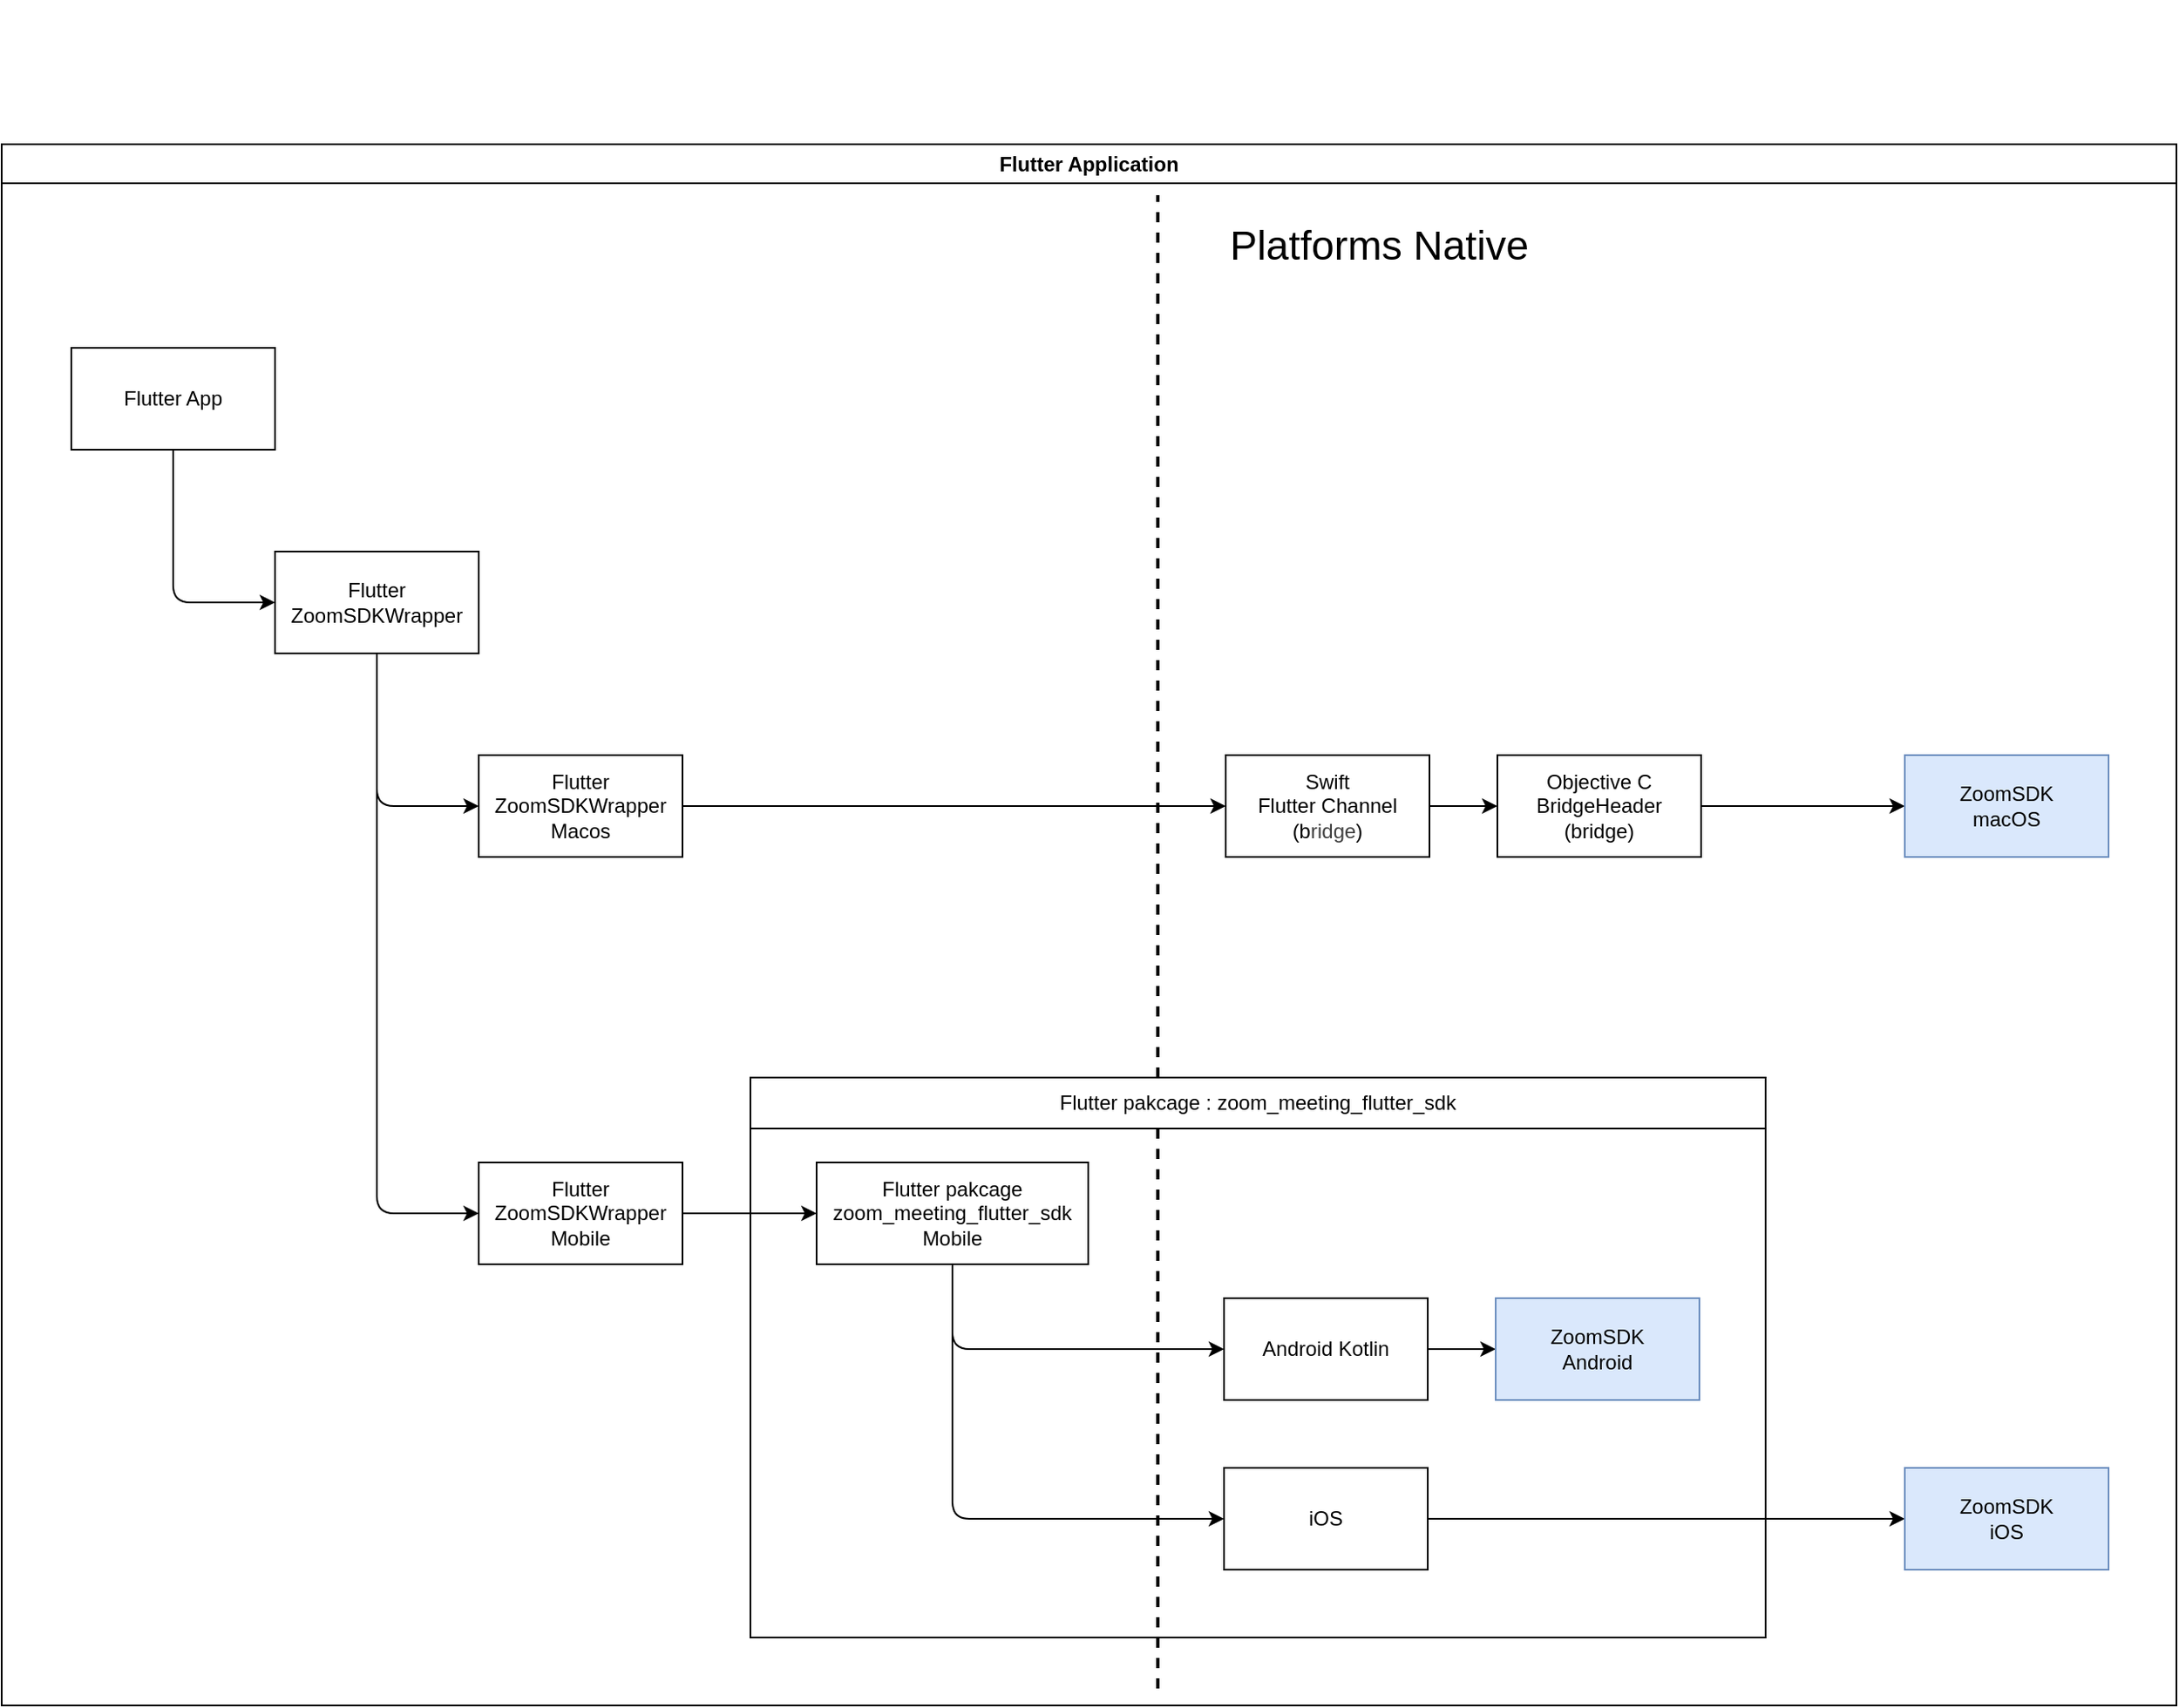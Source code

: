 <mxfile>
    <diagram id="1XGc3kxn4AOt9pJSvt7Z" name="Page-1">
        <mxGraphModel dx="1520" dy="2352" grid="1" gridSize="10" guides="1" tooltips="1" connect="1" arrows="1" fold="1" page="1" pageScale="1" pageWidth="827" pageHeight="1169" math="0" shadow="0">
            <root>
                <mxCell id="0"/>
                <mxCell id="1" parent="0"/>
                <mxCell id="18" value="&lt;br&gt;&lt;div&gt;&lt;br&gt;&lt;/div&gt;" style="text;html=1;align=center;verticalAlign=middle;resizable=0;points=[];autosize=1;strokeColor=none;fillColor=none;fontSize=24;" parent="1" vertex="1">
                    <mxGeometry x="1140" y="-5" width="20" height="70" as="geometry"/>
                </mxCell>
                <mxCell id="34" value="Flutter Application" style="swimlane;whiteSpace=wrap;html=1;" vertex="1" parent="1">
                    <mxGeometry x="79" y="80" width="1281" height="920" as="geometry"/>
                </mxCell>
                <mxCell id="39" value="" style="endArrow=none;dashed=1;html=1;strokeWidth=2;" edge="1" parent="34">
                    <mxGeometry width="50" height="50" relative="1" as="geometry">
                        <mxPoint x="681" y="910" as="sourcePoint"/>
                        <mxPoint x="681" y="30" as="targetPoint"/>
                    </mxGeometry>
                </mxCell>
                <mxCell id="7" style="edgeStyle=none;html=1;entryX=0;entryY=0.5;entryDx=0;entryDy=0;" parent="34" source="2" target="4" edge="1">
                    <mxGeometry relative="1" as="geometry">
                        <Array as="points">
                            <mxPoint x="101" y="270"/>
                        </Array>
                    </mxGeometry>
                </mxCell>
                <mxCell id="8" style="edgeStyle=none;html=1;entryX=0;entryY=0.5;entryDx=0;entryDy=0;" parent="34" source="4" target="5" edge="1">
                    <mxGeometry relative="1" as="geometry">
                        <Array as="points">
                            <mxPoint x="221" y="390"/>
                        </Array>
                    </mxGeometry>
                </mxCell>
                <mxCell id="9" style="edgeStyle=none;html=1;entryX=0;entryY=0.5;entryDx=0;entryDy=0;" parent="34" source="4" target="6" edge="1">
                    <mxGeometry relative="1" as="geometry">
                        <Array as="points">
                            <mxPoint x="221" y="630"/>
                        </Array>
                    </mxGeometry>
                </mxCell>
                <mxCell id="4" value="Flutter ZoomSDKWrapper" style="rounded=0;whiteSpace=wrap;html=1;" parent="34" vertex="1">
                    <mxGeometry x="161" y="240" width="120" height="60" as="geometry"/>
                </mxCell>
                <mxCell id="13" style="edgeStyle=none;html=1;" parent="34" source="5" target="10" edge="1">
                    <mxGeometry relative="1" as="geometry"/>
                </mxCell>
                <mxCell id="5" value="Flutter ZoomSDKWrapper&lt;br&gt;Macos" style="rounded=0;whiteSpace=wrap;html=1;" parent="34" vertex="1">
                    <mxGeometry x="281" y="360" width="120" height="60" as="geometry"/>
                </mxCell>
                <mxCell id="21" style="edgeStyle=none;html=1;entryX=0;entryY=0.5;entryDx=0;entryDy=0;" parent="34" source="6" target="19" edge="1">
                    <mxGeometry relative="1" as="geometry"/>
                </mxCell>
                <mxCell id="6" value="Flutter ZoomSDKWrapper&lt;br&gt;Mobile" style="rounded=0;whiteSpace=wrap;html=1;" parent="34" vertex="1">
                    <mxGeometry x="281" y="600" width="120" height="60" as="geometry"/>
                </mxCell>
                <mxCell id="33" value="" style="edgeStyle=none;html=1;" parent="34" source="10" target="11" edge="1">
                    <mxGeometry relative="1" as="geometry"/>
                </mxCell>
                <mxCell id="10" value="Swift&lt;span style=&quot;color: rgb(63, 63, 63);&quot;&gt;&lt;br&gt;&lt;/span&gt;Flutter Channel &lt;br&gt;(b&lt;span style=&quot;color: rgb(63, 63, 63);&quot;&gt;ridge&lt;/span&gt;)" style="rounded=0;whiteSpace=wrap;html=1;" parent="34" vertex="1">
                    <mxGeometry x="721" y="360" width="120" height="60" as="geometry"/>
                </mxCell>
                <mxCell id="22" value="" style="edgeStyle=none;html=1;" parent="34" source="11" target="14" edge="1">
                    <mxGeometry relative="1" as="geometry"/>
                </mxCell>
                <mxCell id="11" value="&lt;div&gt;&lt;span style=&quot;background-color: transparent;&quot;&gt;Objective C&lt;br&gt;BridgeHeader&lt;br&gt;(bridge)&lt;/span&gt;&lt;/div&gt;" style="rounded=0;whiteSpace=wrap;html=1;" parent="34" vertex="1">
                    <mxGeometry x="881" y="360" width="120" height="60" as="geometry"/>
                </mxCell>
                <mxCell id="14" value="&lt;div&gt;ZoomSDK&lt;br&gt;macOS&lt;/div&gt;" style="rounded=0;whiteSpace=wrap;html=1;fillColor=#dae8fc;strokeColor=#6c8ebf;" parent="34" vertex="1">
                    <mxGeometry x="1121" y="360" width="120" height="60" as="geometry"/>
                </mxCell>
                <mxCell id="29" value="" style="edgeStyle=none;html=1;" parent="34" source="25" target="28" edge="1">
                    <mxGeometry relative="1" as="geometry"/>
                </mxCell>
                <mxCell id="28" value="ZoomSDK&lt;br&gt;iOS" style="rounded=0;whiteSpace=wrap;html=1;fillColor=#dae8fc;strokeColor=#6c8ebf;" parent="34" vertex="1">
                    <mxGeometry x="1121" y="780" width="120" height="60" as="geometry"/>
                </mxCell>
                <mxCell id="32" value="&lt;span style=&quot;color: rgb(0, 0, 0); font-weight: 400;&quot;&gt;&lt;span style=&quot;color: rgb(0, 0, 0);&quot;&gt;Flutter pakcage :&amp;nbsp;&lt;/span&gt;zoom_meeting_flutter_sdk&lt;/span&gt;" style="swimlane;whiteSpace=wrap;html=1;startSize=30;" parent="34" vertex="1">
                    <mxGeometry x="441" y="550" width="598" height="330" as="geometry"/>
                </mxCell>
                <mxCell id="24" style="edgeStyle=none;html=1;entryX=0;entryY=0.5;entryDx=0;entryDy=0;" parent="32" source="19" target="23" edge="1">
                    <mxGeometry relative="1" as="geometry">
                        <Array as="points">
                            <mxPoint x="119" y="160"/>
                        </Array>
                    </mxGeometry>
                </mxCell>
                <mxCell id="30" style="edgeStyle=none;html=1;entryX=0;entryY=0.5;entryDx=0;entryDy=0;" parent="32" source="19" target="25" edge="1">
                    <mxGeometry relative="1" as="geometry">
                        <Array as="points">
                            <mxPoint x="119" y="260"/>
                        </Array>
                    </mxGeometry>
                </mxCell>
                <mxCell id="27" value="" style="edgeStyle=none;html=1;" parent="32" source="23" target="26" edge="1">
                    <mxGeometry relative="1" as="geometry"/>
                </mxCell>
                <mxCell id="23" value="Android Kotlin" style="rounded=0;whiteSpace=wrap;html=1;" parent="32" vertex="1">
                    <mxGeometry x="279" y="130" width="120" height="60" as="geometry"/>
                </mxCell>
                <mxCell id="26" value="&lt;div&gt;ZoomSDK&lt;br&gt;Android&lt;/div&gt;" style="rounded=0;whiteSpace=wrap;html=1;fillColor=#dae8fc;strokeColor=#6c8ebf;" parent="32" vertex="1">
                    <mxGeometry x="439" y="130" width="120" height="60" as="geometry"/>
                </mxCell>
                <mxCell id="25" value="iOS" style="rounded=0;whiteSpace=wrap;html=1;" parent="32" vertex="1">
                    <mxGeometry x="279" y="230" width="120" height="60" as="geometry"/>
                </mxCell>
                <mxCell id="19" value="Flutter pakcage&lt;br&gt;zoom_meeting_flutter_sdk&lt;br&gt;Mobile" style="rounded=0;whiteSpace=wrap;html=1;" parent="32" vertex="1">
                    <mxGeometry x="39" y="50" width="160" height="60" as="geometry"/>
                </mxCell>
                <mxCell id="2" value="Flutter App" style="rounded=0;whiteSpace=wrap;html=1;" parent="34" vertex="1">
                    <mxGeometry x="41" y="120" width="120" height="60" as="geometry"/>
                </mxCell>
                <mxCell id="17" value="Platforms Native" style="text;html=1;align=center;verticalAlign=middle;resizable=0;points=[];autosize=1;strokeColor=none;fillColor=none;fontSize=24;" parent="34" vertex="1">
                    <mxGeometry x="711" y="40" width="200" height="40" as="geometry"/>
                </mxCell>
            </root>
        </mxGraphModel>
    </diagram>
</mxfile>